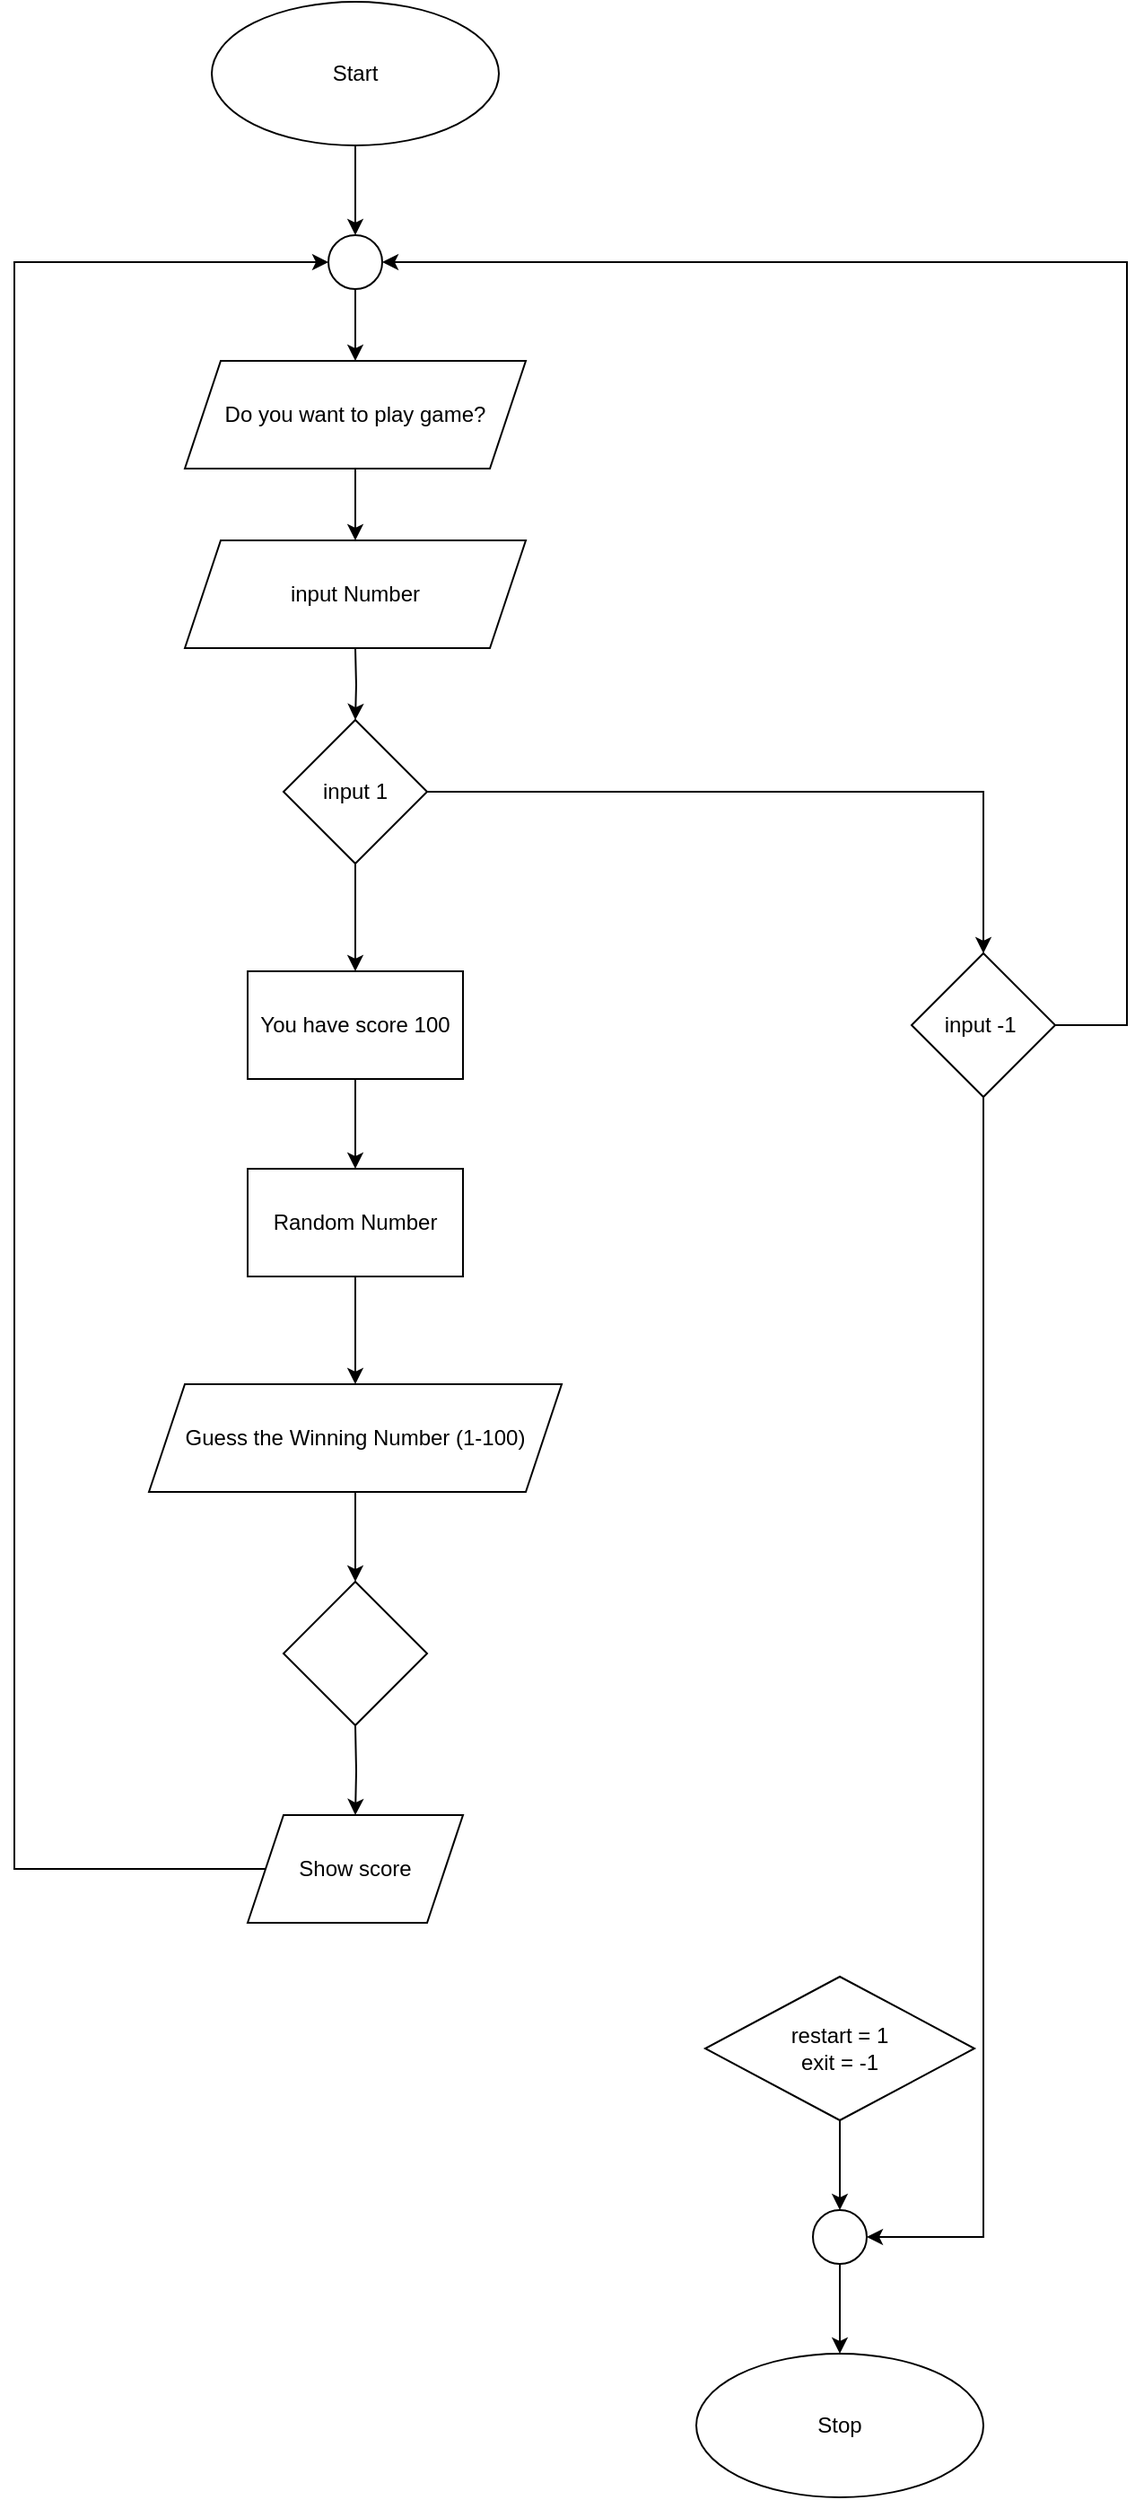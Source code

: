 <mxfile version="28.0.5">
  <diagram name="Page-1" id="F9enPEbknwxeYVMNx5j7">
    <mxGraphModel dx="1678" dy="924" grid="1" gridSize="10" guides="1" tooltips="1" connect="1" arrows="1" fold="1" page="1" pageScale="1" pageWidth="850" pageHeight="1100" math="0" shadow="0">
      <root>
        <mxCell id="0" />
        <mxCell id="1" parent="0" />
        <mxCell id="XNoicQ9Mufn2PK3fL9D3-23" value="" style="edgeStyle=orthogonalEdgeStyle;rounded=0;orthogonalLoop=1;jettySize=auto;html=1;" edge="1" parent="1" source="XNoicQ9Mufn2PK3fL9D3-1">
          <mxGeometry relative="1" as="geometry">
            <mxPoint x="430" y="150" as="targetPoint" />
          </mxGeometry>
        </mxCell>
        <mxCell id="XNoicQ9Mufn2PK3fL9D3-1" value="Start" style="ellipse;whiteSpace=wrap;html=1;" vertex="1" parent="1">
          <mxGeometry x="350" y="20" width="160" height="80" as="geometry" />
        </mxCell>
        <mxCell id="XNoicQ9Mufn2PK3fL9D3-31" value="" style="edgeStyle=orthogonalEdgeStyle;rounded=0;orthogonalLoop=1;jettySize=auto;html=1;" edge="1" parent="1" source="XNoicQ9Mufn2PK3fL9D3-14" target="XNoicQ9Mufn2PK3fL9D3-15">
          <mxGeometry relative="1" as="geometry" />
        </mxCell>
        <mxCell id="XNoicQ9Mufn2PK3fL9D3-14" value="restart = 1&lt;div&gt;exit = -1&lt;/div&gt;" style="rhombus;whiteSpace=wrap;html=1;" vertex="1" parent="1">
          <mxGeometry x="625" y="1120" width="150" height="80" as="geometry" />
        </mxCell>
        <mxCell id="XNoicQ9Mufn2PK3fL9D3-32" value="" style="edgeStyle=orthogonalEdgeStyle;rounded=0;orthogonalLoop=1;jettySize=auto;html=1;" edge="1" parent="1" source="XNoicQ9Mufn2PK3fL9D3-15" target="XNoicQ9Mufn2PK3fL9D3-18">
          <mxGeometry relative="1" as="geometry" />
        </mxCell>
        <mxCell id="XNoicQ9Mufn2PK3fL9D3-15" value="" style="ellipse;whiteSpace=wrap;html=1;aspect=fixed;" vertex="1" parent="1">
          <mxGeometry x="685" y="1250" width="30" height="30" as="geometry" />
        </mxCell>
        <mxCell id="XNoicQ9Mufn2PK3fL9D3-18" value="Stop" style="ellipse;whiteSpace=wrap;html=1;" vertex="1" parent="1">
          <mxGeometry x="620" y="1330" width="160" height="80" as="geometry" />
        </mxCell>
        <mxCell id="XNoicQ9Mufn2PK3fL9D3-59" value="" style="edgeStyle=orthogonalEdgeStyle;rounded=0;orthogonalLoop=1;jettySize=auto;html=1;" edge="1" parent="1" source="XNoicQ9Mufn2PK3fL9D3-57">
          <mxGeometry relative="1" as="geometry">
            <mxPoint x="430" y="320" as="targetPoint" />
          </mxGeometry>
        </mxCell>
        <mxCell id="XNoicQ9Mufn2PK3fL9D3-57" value="Do you want to play game?" style="shape=parallelogram;perimeter=parallelogramPerimeter;whiteSpace=wrap;html=1;fixedSize=1;" vertex="1" parent="1">
          <mxGeometry x="335" y="220" width="190" height="60" as="geometry" />
        </mxCell>
        <mxCell id="XNoicQ9Mufn2PK3fL9D3-63" value="" style="edgeStyle=orthogonalEdgeStyle;rounded=0;orthogonalLoop=1;jettySize=auto;html=1;" edge="1" parent="1">
          <mxGeometry relative="1" as="geometry">
            <mxPoint x="430" y="380" as="sourcePoint" />
            <mxPoint x="430" y="420" as="targetPoint" />
          </mxGeometry>
        </mxCell>
        <mxCell id="XNoicQ9Mufn2PK3fL9D3-66" value="input Number" style="shape=parallelogram;perimeter=parallelogramPerimeter;whiteSpace=wrap;html=1;fixedSize=1;" vertex="1" parent="1">
          <mxGeometry x="335" y="320" width="190" height="60" as="geometry" />
        </mxCell>
        <mxCell id="XNoicQ9Mufn2PK3fL9D3-70" value="" style="edgeStyle=orthogonalEdgeStyle;rounded=0;orthogonalLoop=1;jettySize=auto;html=1;" edge="1" parent="1" source="XNoicQ9Mufn2PK3fL9D3-68" target="XNoicQ9Mufn2PK3fL9D3-69">
          <mxGeometry relative="1" as="geometry" />
        </mxCell>
        <mxCell id="XNoicQ9Mufn2PK3fL9D3-72" style="edgeStyle=orthogonalEdgeStyle;rounded=0;orthogonalLoop=1;jettySize=auto;html=1;exitX=1;exitY=0.5;exitDx=0;exitDy=0;entryX=0.5;entryY=0;entryDx=0;entryDy=0;" edge="1" parent="1" source="XNoicQ9Mufn2PK3fL9D3-68" target="XNoicQ9Mufn2PK3fL9D3-71">
          <mxGeometry relative="1" as="geometry" />
        </mxCell>
        <mxCell id="XNoicQ9Mufn2PK3fL9D3-68" value="input 1" style="rhombus;whiteSpace=wrap;html=1;" vertex="1" parent="1">
          <mxGeometry x="390" y="420" width="80" height="80" as="geometry" />
        </mxCell>
        <mxCell id="XNoicQ9Mufn2PK3fL9D3-75" value="" style="edgeStyle=orthogonalEdgeStyle;rounded=0;orthogonalLoop=1;jettySize=auto;html=1;" edge="1" parent="1" source="XNoicQ9Mufn2PK3fL9D3-69" target="XNoicQ9Mufn2PK3fL9D3-74">
          <mxGeometry relative="1" as="geometry" />
        </mxCell>
        <mxCell id="XNoicQ9Mufn2PK3fL9D3-69" value="You have score 100" style="rounded=0;whiteSpace=wrap;html=1;" vertex="1" parent="1">
          <mxGeometry x="370" y="560" width="120" height="60" as="geometry" />
        </mxCell>
        <mxCell id="XNoicQ9Mufn2PK3fL9D3-73" style="edgeStyle=orthogonalEdgeStyle;rounded=0;orthogonalLoop=1;jettySize=auto;html=1;entryX=1;entryY=0.5;entryDx=0;entryDy=0;" edge="1" parent="1" source="XNoicQ9Mufn2PK3fL9D3-71" target="XNoicQ9Mufn2PK3fL9D3-15">
          <mxGeometry relative="1" as="geometry">
            <Array as="points">
              <mxPoint x="780" y="1265" />
            </Array>
          </mxGeometry>
        </mxCell>
        <mxCell id="XNoicQ9Mufn2PK3fL9D3-80" style="edgeStyle=orthogonalEdgeStyle;rounded=0;orthogonalLoop=1;jettySize=auto;html=1;entryX=1;entryY=0.5;entryDx=0;entryDy=0;" edge="1" parent="1" source="XNoicQ9Mufn2PK3fL9D3-71" target="XNoicQ9Mufn2PK3fL9D3-81">
          <mxGeometry relative="1" as="geometry">
            <mxPoint x="890" y="310" as="targetPoint" />
            <Array as="points">
              <mxPoint x="860" y="590" />
              <mxPoint x="860" y="165" />
            </Array>
          </mxGeometry>
        </mxCell>
        <mxCell id="XNoicQ9Mufn2PK3fL9D3-71" value="input -1&amp;nbsp;" style="rhombus;whiteSpace=wrap;html=1;" vertex="1" parent="1">
          <mxGeometry x="740" y="550" width="80" height="80" as="geometry" />
        </mxCell>
        <mxCell id="XNoicQ9Mufn2PK3fL9D3-77" value="" style="edgeStyle=orthogonalEdgeStyle;rounded=0;orthogonalLoop=1;jettySize=auto;html=1;" edge="1" parent="1" source="XNoicQ9Mufn2PK3fL9D3-74" target="XNoicQ9Mufn2PK3fL9D3-76">
          <mxGeometry relative="1" as="geometry" />
        </mxCell>
        <mxCell id="XNoicQ9Mufn2PK3fL9D3-74" value="Random Number" style="rounded=0;whiteSpace=wrap;html=1;" vertex="1" parent="1">
          <mxGeometry x="370" y="670" width="120" height="60" as="geometry" />
        </mxCell>
        <mxCell id="XNoicQ9Mufn2PK3fL9D3-79" value="" style="edgeStyle=orthogonalEdgeStyle;rounded=0;orthogonalLoop=1;jettySize=auto;html=1;" edge="1" parent="1" source="XNoicQ9Mufn2PK3fL9D3-76">
          <mxGeometry relative="1" as="geometry">
            <mxPoint x="430" y="900" as="targetPoint" />
          </mxGeometry>
        </mxCell>
        <mxCell id="XNoicQ9Mufn2PK3fL9D3-76" value="Guess the Winning Number (1-100)" style="shape=parallelogram;perimeter=parallelogramPerimeter;whiteSpace=wrap;html=1;fixedSize=1;" vertex="1" parent="1">
          <mxGeometry x="315" y="790" width="230" height="60" as="geometry" />
        </mxCell>
        <mxCell id="XNoicQ9Mufn2PK3fL9D3-84" value="" style="edgeStyle=orthogonalEdgeStyle;rounded=0;orthogonalLoop=1;jettySize=auto;html=1;" edge="1" parent="1" target="XNoicQ9Mufn2PK3fL9D3-83">
          <mxGeometry relative="1" as="geometry">
            <mxPoint x="430" y="980" as="sourcePoint" />
          </mxGeometry>
        </mxCell>
        <mxCell id="XNoicQ9Mufn2PK3fL9D3-82" value="" style="edgeStyle=orthogonalEdgeStyle;rounded=0;orthogonalLoop=1;jettySize=auto;html=1;" edge="1" parent="1" source="XNoicQ9Mufn2PK3fL9D3-81" target="XNoicQ9Mufn2PK3fL9D3-57">
          <mxGeometry relative="1" as="geometry" />
        </mxCell>
        <mxCell id="XNoicQ9Mufn2PK3fL9D3-81" value="" style="ellipse;whiteSpace=wrap;html=1;aspect=fixed;" vertex="1" parent="1">
          <mxGeometry x="415" y="150" width="30" height="30" as="geometry" />
        </mxCell>
        <mxCell id="XNoicQ9Mufn2PK3fL9D3-85" style="edgeStyle=orthogonalEdgeStyle;rounded=0;orthogonalLoop=1;jettySize=auto;html=1;entryX=0;entryY=0.5;entryDx=0;entryDy=0;" edge="1" parent="1" source="XNoicQ9Mufn2PK3fL9D3-83" target="XNoicQ9Mufn2PK3fL9D3-81">
          <mxGeometry relative="1" as="geometry">
            <mxPoint x="250" y="580" as="targetPoint" />
            <Array as="points">
              <mxPoint x="240" y="1060" />
              <mxPoint x="240" y="165" />
            </Array>
          </mxGeometry>
        </mxCell>
        <mxCell id="XNoicQ9Mufn2PK3fL9D3-83" value="Show score" style="shape=parallelogram;perimeter=parallelogramPerimeter;whiteSpace=wrap;html=1;fixedSize=1;" vertex="1" parent="1">
          <mxGeometry x="370" y="1030" width="120" height="60" as="geometry" />
        </mxCell>
        <mxCell id="XNoicQ9Mufn2PK3fL9D3-86" value="" style="rhombus;whiteSpace=wrap;html=1;" vertex="1" parent="1">
          <mxGeometry x="390" y="900" width="80" height="80" as="geometry" />
        </mxCell>
      </root>
    </mxGraphModel>
  </diagram>
</mxfile>
